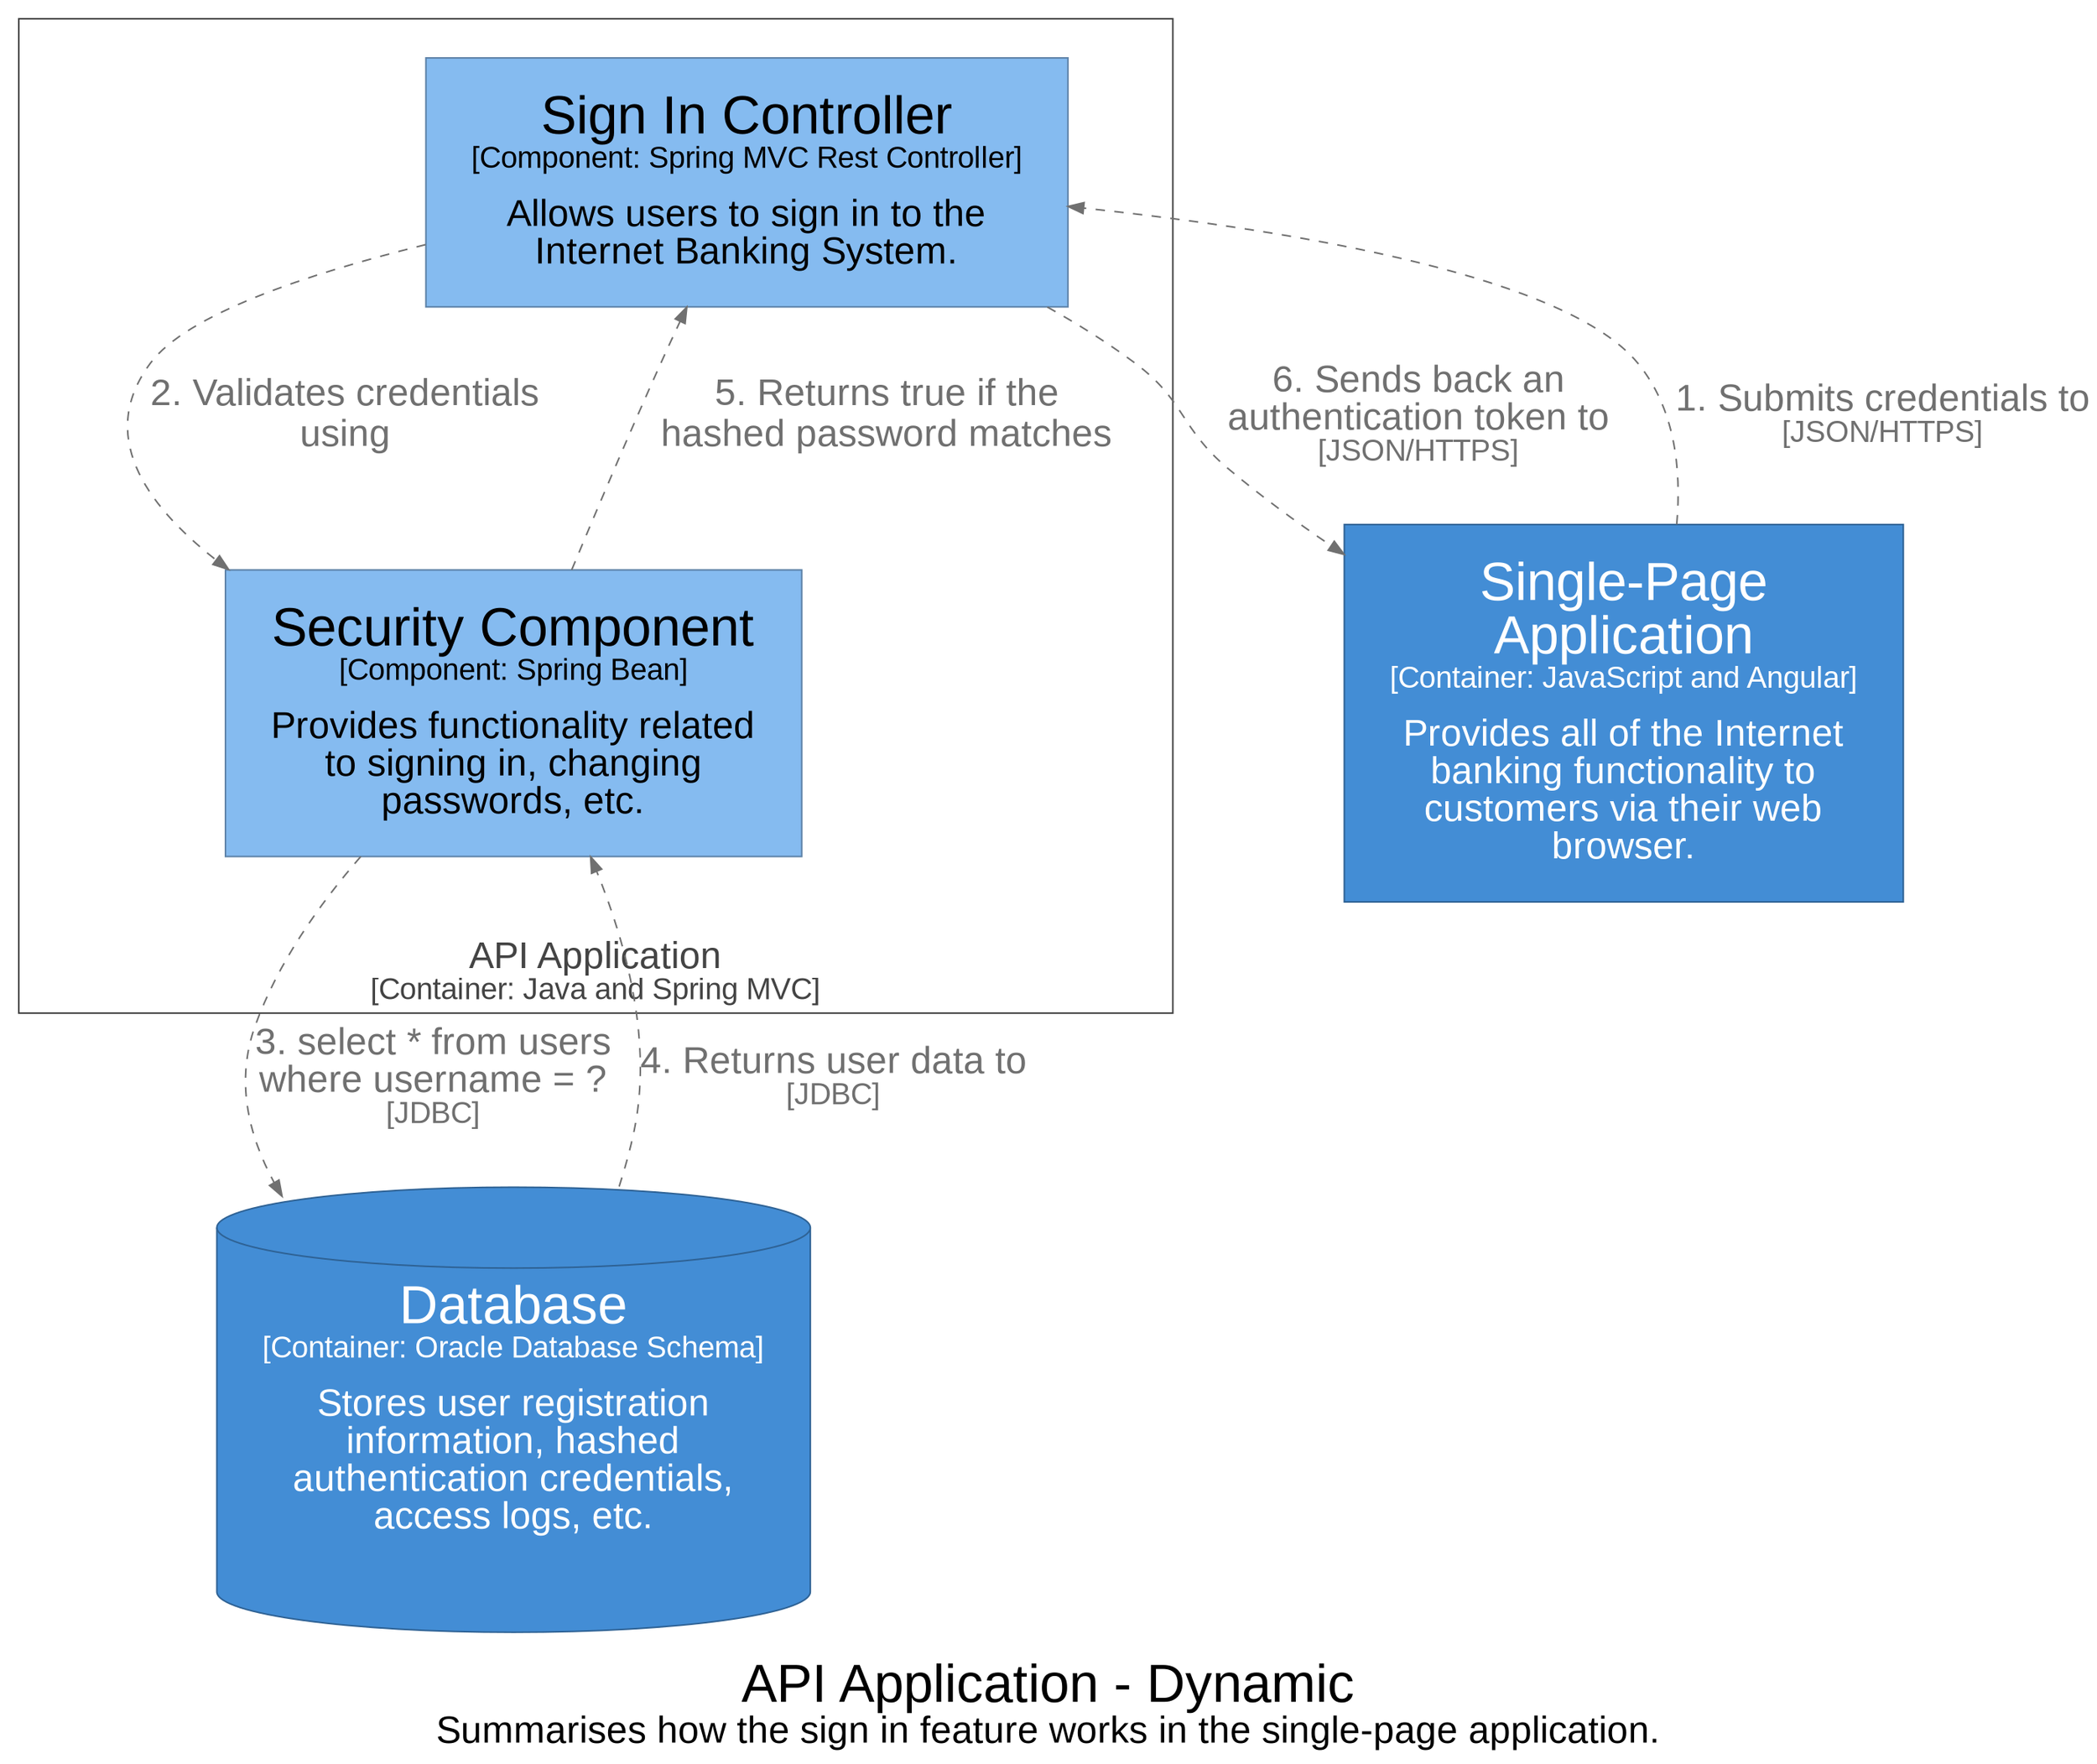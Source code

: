 digraph {
  compound=true
  graph [fontname="Arial", rankdir=TB, ranksep=1.0, nodesep=1.0]
  node [fontname="Arial", shape=box, margin="0.4,0.3"]
  edge [fontname="Arial"]
  label=<<br /><font point-size="34">API Application - Dynamic</font><br /><font point-size="24">Summarises how the sign in feature works in the single-page application.</font>>

  subgraph cluster_20 {
    margin=25
    label=<<font point-size="24"><br />API Application</font><br /><font point-size="19">[Container: Java and Spring MVC]</font>>
    labelloc=b
    color="#444444"
    fontcolor="#444444"
    fillcolor="#444444"

    29 [id=29,shape=rect, label=<<font point-size="34">Sign In Controller</font><br /><font point-size="19">[Component: Spring MVC Rest Controller]</font><br /><br /><font point-size="24">Allows users to sign in to the<br />Internet Banking System.</font>>, style=filled, color="#5d82a8", fillcolor="#85bbf0", fontcolor="#000000"]
    32 [id=32,shape=rect, label=<<font point-size="34">Security Component</font><br /><font point-size="19">[Component: Spring Bean]</font><br /><br /><font point-size="24">Provides functionality related<br />to signing in, changing<br />passwords, etc.</font>>, style=filled, color="#5d82a8", fillcolor="#85bbf0", fontcolor="#000000"]
  }

  17 [id=17,shape=rect, label=<<font point-size="34">Single-Page<br />Application</font><br /><font point-size="19">[Container: JavaScript and Angular]</font><br /><br /><font point-size="24">Provides all of the Internet<br />banking functionality to<br />customers via their web<br />browser.</font>>, style=filled, color="#2e6295", fillcolor="#438dd5", fontcolor="#ffffff"]
  21 [id=21,shape=cylinder, label=<<font point-size="34">Database</font><br /><font point-size="19">[Container: Oracle Database Schema]</font><br /><br /><font point-size="24">Stores user registration<br />information, hashed<br />authentication credentials,<br />access logs, etc.</font>>, style=filled, color="#2e6295", fillcolor="#438dd5", fontcolor="#ffffff"]

  17 -> 29 [id=35, label=<<font point-size="24">1. Submits credentials to</font><br /><font point-size="19">[JSON/HTTPS]</font>>, style="dashed", color="#707070", fontcolor="#707070"]
  29 -> 32 [id=43, label=<<font point-size="24">2. Validates credentials<br />using</font>>, style="dashed", color="#707070", fontcolor="#707070"]
  32 -> 21 [id=47, label=<<font point-size="24">3. select * from users<br />where username = ?</font><br /><font point-size="19">[JDBC]</font>>, style="dashed", color="#707070", fontcolor="#707070"]
  21 -> 32 [id=47, label=<<font point-size="24">4. Returns user data to</font><br /><font point-size="19">[JDBC]</font>>, style="dashed", color="#707070", fontcolor="#707070"]
  32 -> 29 [id=43, label=<<font point-size="24">5. Returns true if the<br />hashed password matches</font>>, style="dashed", color="#707070", fontcolor="#707070"]
  29 -> 17 [id=35, label=<<font point-size="24">6. Sends back an<br />authentication token to</font><br /><font point-size="19">[JSON/HTTPS]</font>>, style="dashed", color="#707070", fontcolor="#707070"]
}